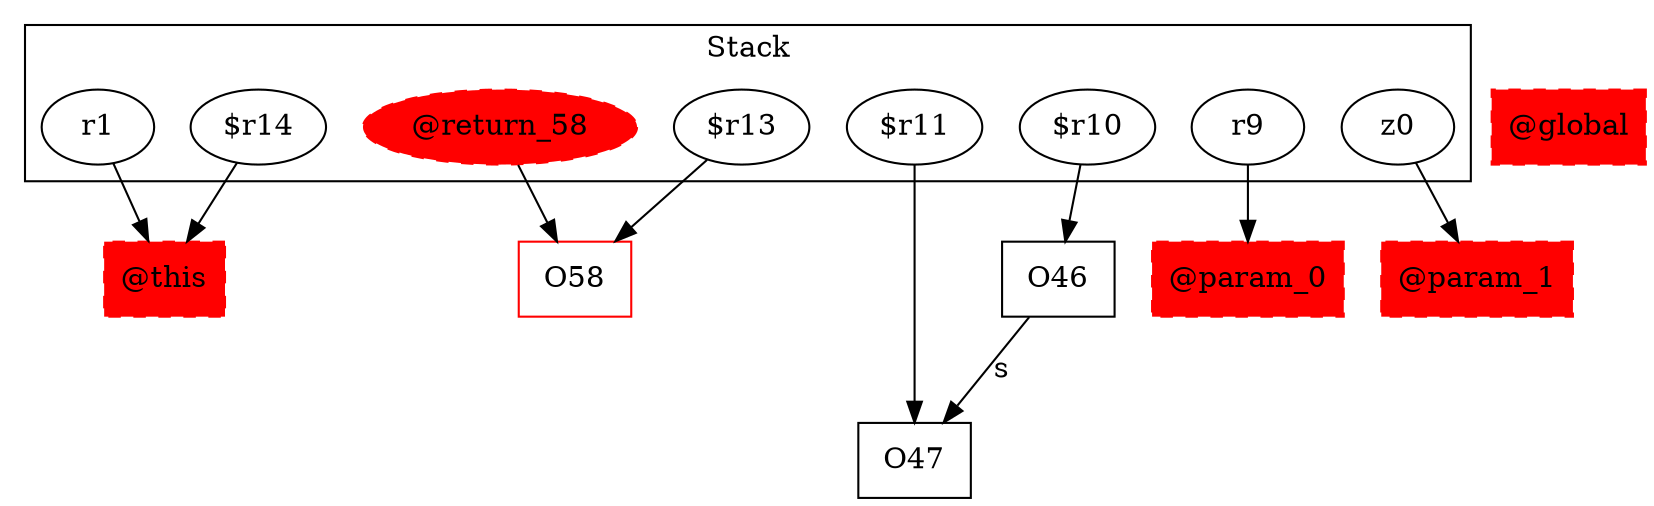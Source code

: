 digraph sample {
  rankDir="LR";
  subgraph cluster_0 {
    label="Stack"
    "r1"; "@return_58"; "$r13"; "$r11"; "$r10"; "r9"; "z0"; "$r14"; 
  }
  "r1" -> { "@this"[shape=box]};
  "@return_58" -> { O58[shape=box]};
  "$r13" -> { O58[shape=box]};
  "$r11" -> { O47[shape=box]};
  "$r10" -> { O46[shape=box]};
  "r9" -> { "@param_0"[shape=box]};
  "z0" -> { "@param_1"[shape=box]};
  "$r14" -> { "@this"[shape=box]};
  "@return_58"[style="filled,dashed"]; 
  O46 -> O47[label="s", weight="0.2"]
  "@global"[shape=box, style="filled,dashed"];
  "@this"[shape=box, style="filled,dashed"];
  "@param_0"[shape=box, style="filled,dashed"];
  "@param_1"[shape=box, style="filled,dashed"];
  "@return_58"[color="red"];
  O58[color="red"];
  "@global"[color="red"];
  "@this"[color="red"];
  "@param_0"[color="red"];
  "@param_1"[color="red"];
}
